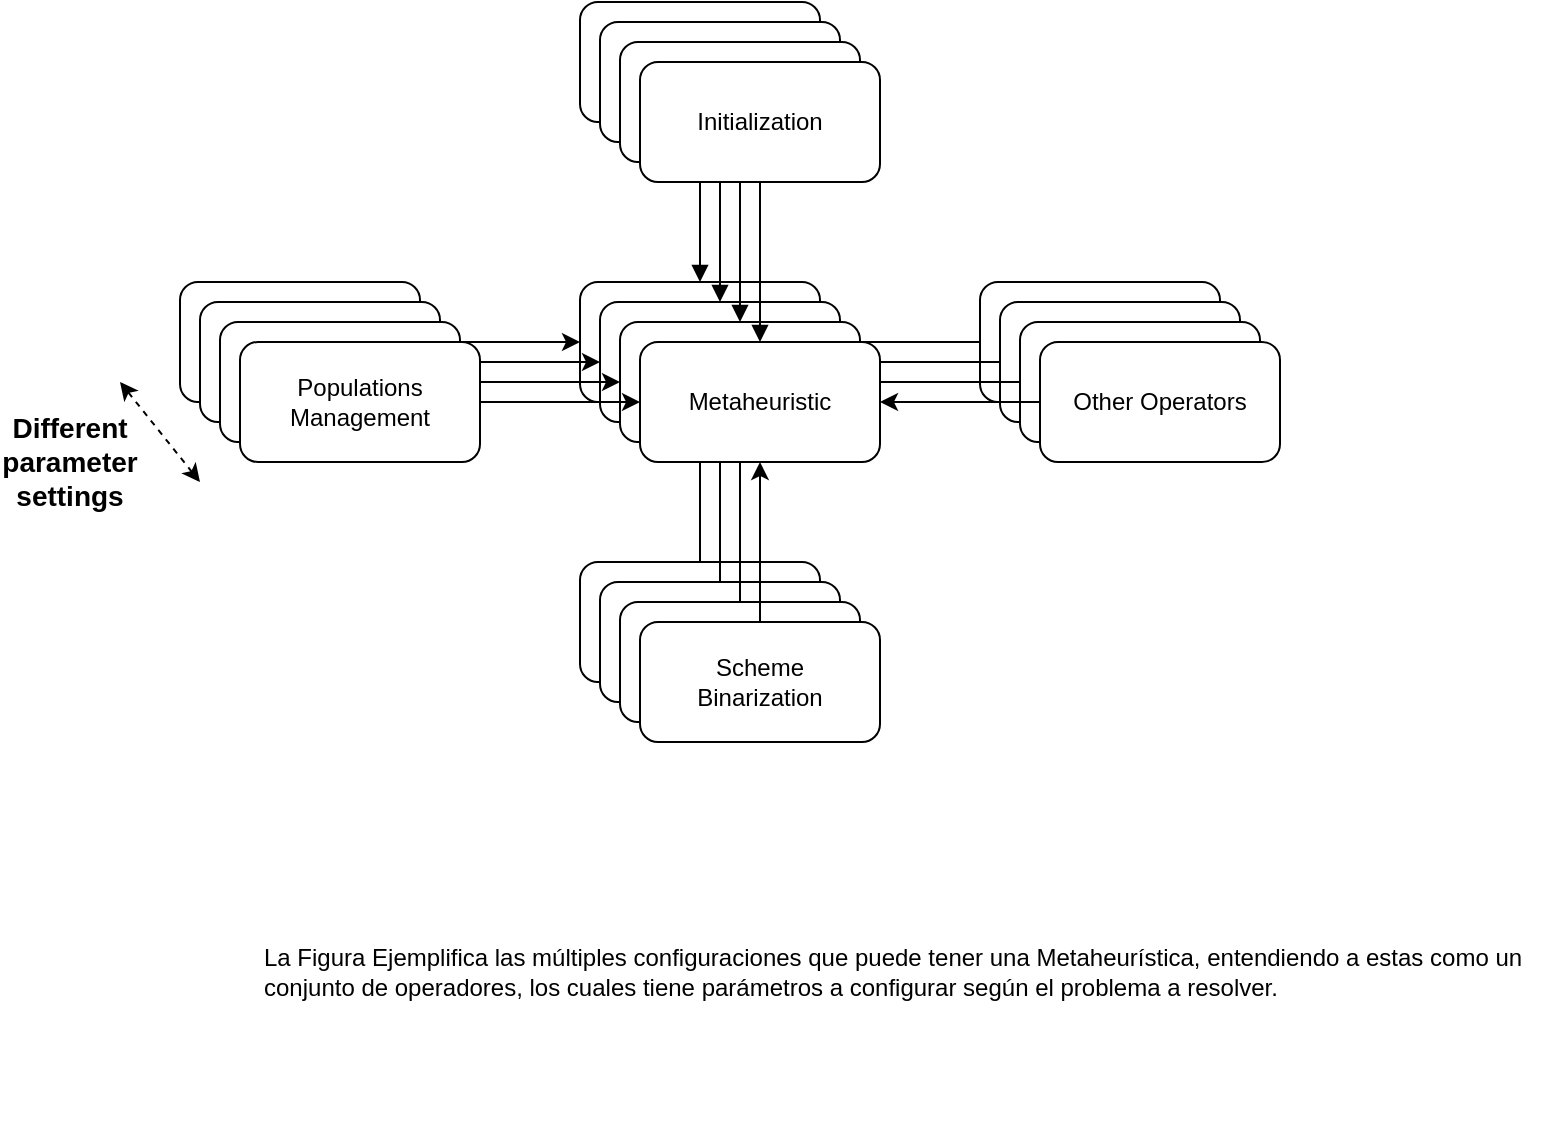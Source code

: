<mxfile version="14.5.3" type="github">
  <diagram id="jDXxqyub9zr2FIyn-q21" name="Page-1">
    <mxGraphModel dx="1922" dy="762" grid="1" gridSize="10" guides="1" tooltips="1" connect="1" arrows="1" fold="1" page="1" pageScale="1" pageWidth="500" pageHeight="500" math="0" shadow="0">
      <root>
        <mxCell id="0" />
        <mxCell id="1" parent="0" />
        <mxCell id="MLhOKFw0f3-GOFA3eTwi-4" value="" style="edgeStyle=orthogonalEdgeStyle;rounded=0;orthogonalLoop=1;jettySize=auto;html=1;endArrow=none;endFill=0;startArrow=block;startFill=1;" edge="1" parent="1" source="MLhOKFw0f3-GOFA3eTwi-2" target="MLhOKFw0f3-GOFA3eTwi-3">
          <mxGeometry relative="1" as="geometry" />
        </mxCell>
        <mxCell id="MLhOKFw0f3-GOFA3eTwi-6" value="" style="edgeStyle=orthogonalEdgeStyle;rounded=0;orthogonalLoop=1;jettySize=auto;html=1;endArrow=none;endFill=0;startArrow=classic;startFill=1;" edge="1" parent="1" source="MLhOKFw0f3-GOFA3eTwi-2" target="MLhOKFw0f3-GOFA3eTwi-5">
          <mxGeometry relative="1" as="geometry" />
        </mxCell>
        <mxCell id="MLhOKFw0f3-GOFA3eTwi-8" value="" style="edgeStyle=orthogonalEdgeStyle;rounded=0;orthogonalLoop=1;jettySize=auto;html=1;endArrow=none;endFill=0;startArrow=classic;startFill=1;" edge="1" parent="1" source="MLhOKFw0f3-GOFA3eTwi-2" target="MLhOKFw0f3-GOFA3eTwi-7">
          <mxGeometry relative="1" as="geometry" />
        </mxCell>
        <mxCell id="MLhOKFw0f3-GOFA3eTwi-10" value="" style="edgeStyle=orthogonalEdgeStyle;rounded=0;orthogonalLoop=1;jettySize=auto;html=1;endArrow=none;endFill=0;startArrow=classic;startFill=1;" edge="1" parent="1" source="MLhOKFw0f3-GOFA3eTwi-2" target="MLhOKFw0f3-GOFA3eTwi-9">
          <mxGeometry relative="1" as="geometry" />
        </mxCell>
        <mxCell id="MLhOKFw0f3-GOFA3eTwi-2" value="Metaheuristic" style="rounded=1;whiteSpace=wrap;html=1;" vertex="1" parent="1">
          <mxGeometry x="-190" y="150" width="120" height="60" as="geometry" />
        </mxCell>
        <mxCell id="MLhOKFw0f3-GOFA3eTwi-3" value="Initialization" style="whiteSpace=wrap;html=1;rounded=1;" vertex="1" parent="1">
          <mxGeometry x="-190" y="10" width="120" height="60" as="geometry" />
        </mxCell>
        <mxCell id="MLhOKFw0f3-GOFA3eTwi-5" value="Populations Management" style="whiteSpace=wrap;html=1;rounded=1;" vertex="1" parent="1">
          <mxGeometry x="-390" y="150" width="120" height="60" as="geometry" />
        </mxCell>
        <mxCell id="MLhOKFw0f3-GOFA3eTwi-7" value="Other Operators" style="whiteSpace=wrap;html=1;rounded=1;" vertex="1" parent="1">
          <mxGeometry x="10" y="150" width="120" height="60" as="geometry" />
        </mxCell>
        <mxCell id="MLhOKFw0f3-GOFA3eTwi-9" value="Local Search" style="whiteSpace=wrap;html=1;rounded=1;" vertex="1" parent="1">
          <mxGeometry x="-190" y="290" width="120" height="60" as="geometry" />
        </mxCell>
        <mxCell id="MLhOKFw0f3-GOFA3eTwi-11" value="" style="edgeStyle=orthogonalEdgeStyle;rounded=0;orthogonalLoop=1;jettySize=auto;html=1;endArrow=none;endFill=0;startArrow=block;startFill=1;" edge="1" parent="1" source="MLhOKFw0f3-GOFA3eTwi-15" target="MLhOKFw0f3-GOFA3eTwi-16">
          <mxGeometry relative="1" as="geometry" />
        </mxCell>
        <mxCell id="MLhOKFw0f3-GOFA3eTwi-12" value="" style="edgeStyle=orthogonalEdgeStyle;rounded=0;orthogonalLoop=1;jettySize=auto;html=1;endArrow=none;endFill=0;startArrow=classic;startFill=1;" edge="1" parent="1" source="MLhOKFw0f3-GOFA3eTwi-15" target="MLhOKFw0f3-GOFA3eTwi-17">
          <mxGeometry relative="1" as="geometry" />
        </mxCell>
        <mxCell id="MLhOKFw0f3-GOFA3eTwi-13" value="" style="edgeStyle=orthogonalEdgeStyle;rounded=0;orthogonalLoop=1;jettySize=auto;html=1;endArrow=none;endFill=0;startArrow=classic;startFill=1;" edge="1" parent="1" source="MLhOKFw0f3-GOFA3eTwi-15" target="MLhOKFw0f3-GOFA3eTwi-18">
          <mxGeometry relative="1" as="geometry" />
        </mxCell>
        <mxCell id="MLhOKFw0f3-GOFA3eTwi-14" value="" style="edgeStyle=orthogonalEdgeStyle;rounded=0;orthogonalLoop=1;jettySize=auto;html=1;endArrow=none;endFill=0;startArrow=classic;startFill=1;" edge="1" parent="1" source="MLhOKFw0f3-GOFA3eTwi-15" target="MLhOKFw0f3-GOFA3eTwi-19">
          <mxGeometry relative="1" as="geometry" />
        </mxCell>
        <mxCell id="MLhOKFw0f3-GOFA3eTwi-15" value="Metaheuristic" style="rounded=1;whiteSpace=wrap;html=1;" vertex="1" parent="1">
          <mxGeometry x="-180" y="160" width="120" height="60" as="geometry" />
        </mxCell>
        <mxCell id="MLhOKFw0f3-GOFA3eTwi-16" value="Initialization" style="whiteSpace=wrap;html=1;rounded=1;" vertex="1" parent="1">
          <mxGeometry x="-180" y="20" width="120" height="60" as="geometry" />
        </mxCell>
        <mxCell id="MLhOKFw0f3-GOFA3eTwi-17" value="Populations Management" style="whiteSpace=wrap;html=1;rounded=1;" vertex="1" parent="1">
          <mxGeometry x="-380" y="160" width="120" height="60" as="geometry" />
        </mxCell>
        <mxCell id="MLhOKFw0f3-GOFA3eTwi-18" value="Other Operators" style="whiteSpace=wrap;html=1;rounded=1;" vertex="1" parent="1">
          <mxGeometry x="20" y="160" width="120" height="60" as="geometry" />
        </mxCell>
        <mxCell id="MLhOKFw0f3-GOFA3eTwi-19" value="Local Search" style="whiteSpace=wrap;html=1;rounded=1;" vertex="1" parent="1">
          <mxGeometry x="-180" y="300" width="120" height="60" as="geometry" />
        </mxCell>
        <mxCell id="MLhOKFw0f3-GOFA3eTwi-20" value="" style="edgeStyle=orthogonalEdgeStyle;rounded=0;orthogonalLoop=1;jettySize=auto;html=1;endArrow=none;endFill=0;startArrow=block;startFill=1;" edge="1" parent="1" source="MLhOKFw0f3-GOFA3eTwi-24" target="MLhOKFw0f3-GOFA3eTwi-25">
          <mxGeometry relative="1" as="geometry" />
        </mxCell>
        <mxCell id="MLhOKFw0f3-GOFA3eTwi-21" value="" style="edgeStyle=orthogonalEdgeStyle;rounded=0;orthogonalLoop=1;jettySize=auto;html=1;endArrow=none;endFill=0;startArrow=classic;startFill=1;" edge="1" parent="1" source="MLhOKFw0f3-GOFA3eTwi-24" target="MLhOKFw0f3-GOFA3eTwi-26">
          <mxGeometry relative="1" as="geometry" />
        </mxCell>
        <mxCell id="MLhOKFw0f3-GOFA3eTwi-22" value="" style="edgeStyle=orthogonalEdgeStyle;rounded=0;orthogonalLoop=1;jettySize=auto;html=1;endArrow=none;endFill=0;startArrow=classic;startFill=1;" edge="1" parent="1" source="MLhOKFw0f3-GOFA3eTwi-24" target="MLhOKFw0f3-GOFA3eTwi-27">
          <mxGeometry relative="1" as="geometry" />
        </mxCell>
        <mxCell id="MLhOKFw0f3-GOFA3eTwi-23" value="" style="edgeStyle=orthogonalEdgeStyle;rounded=0;orthogonalLoop=1;jettySize=auto;html=1;endArrow=none;endFill=0;startArrow=classic;startFill=1;" edge="1" parent="1" source="MLhOKFw0f3-GOFA3eTwi-24" target="MLhOKFw0f3-GOFA3eTwi-28">
          <mxGeometry relative="1" as="geometry" />
        </mxCell>
        <mxCell id="MLhOKFw0f3-GOFA3eTwi-24" value="Metaheuristic" style="rounded=1;whiteSpace=wrap;html=1;" vertex="1" parent="1">
          <mxGeometry x="-170" y="170" width="120" height="60" as="geometry" />
        </mxCell>
        <mxCell id="MLhOKFw0f3-GOFA3eTwi-25" value="Initialization" style="whiteSpace=wrap;html=1;rounded=1;" vertex="1" parent="1">
          <mxGeometry x="-170" y="30" width="120" height="60" as="geometry" />
        </mxCell>
        <mxCell id="MLhOKFw0f3-GOFA3eTwi-26" value="Populations Management" style="whiteSpace=wrap;html=1;rounded=1;" vertex="1" parent="1">
          <mxGeometry x="-370" y="170" width="120" height="60" as="geometry" />
        </mxCell>
        <mxCell id="MLhOKFw0f3-GOFA3eTwi-27" value="Other Operators" style="whiteSpace=wrap;html=1;rounded=1;" vertex="1" parent="1">
          <mxGeometry x="30" y="170" width="120" height="60" as="geometry" />
        </mxCell>
        <mxCell id="MLhOKFw0f3-GOFA3eTwi-28" value="Local Search" style="whiteSpace=wrap;html=1;rounded=1;" vertex="1" parent="1">
          <mxGeometry x="-170" y="310" width="120" height="60" as="geometry" />
        </mxCell>
        <mxCell id="MLhOKFw0f3-GOFA3eTwi-29" value="" style="edgeStyle=orthogonalEdgeStyle;rounded=0;orthogonalLoop=1;jettySize=auto;html=1;endArrow=none;endFill=0;startArrow=block;startFill=1;" edge="1" parent="1" source="MLhOKFw0f3-GOFA3eTwi-33" target="MLhOKFw0f3-GOFA3eTwi-34">
          <mxGeometry relative="1" as="geometry" />
        </mxCell>
        <mxCell id="MLhOKFw0f3-GOFA3eTwi-30" value="" style="edgeStyle=orthogonalEdgeStyle;rounded=0;orthogonalLoop=1;jettySize=auto;html=1;startArrow=classic;startFill=1;endArrow=none;endFill=0;" edge="1" parent="1" source="MLhOKFw0f3-GOFA3eTwi-33" target="MLhOKFw0f3-GOFA3eTwi-35">
          <mxGeometry relative="1" as="geometry" />
        </mxCell>
        <mxCell id="MLhOKFw0f3-GOFA3eTwi-31" value="" style="edgeStyle=orthogonalEdgeStyle;rounded=0;orthogonalLoop=1;jettySize=auto;html=1;endArrow=none;endFill=0;startArrow=classic;startFill=1;" edge="1" parent="1" source="MLhOKFw0f3-GOFA3eTwi-33" target="MLhOKFw0f3-GOFA3eTwi-36">
          <mxGeometry relative="1" as="geometry" />
        </mxCell>
        <mxCell id="MLhOKFw0f3-GOFA3eTwi-32" value="" style="edgeStyle=orthogonalEdgeStyle;rounded=0;orthogonalLoop=1;jettySize=auto;html=1;endArrow=none;endFill=0;startArrow=classic;startFill=1;" edge="1" parent="1" source="MLhOKFw0f3-GOFA3eTwi-33" target="MLhOKFw0f3-GOFA3eTwi-37">
          <mxGeometry relative="1" as="geometry" />
        </mxCell>
        <mxCell id="MLhOKFw0f3-GOFA3eTwi-33" value="Metaheuristic" style="rounded=1;whiteSpace=wrap;html=1;" vertex="1" parent="1">
          <mxGeometry x="-160" y="180" width="120" height="60" as="geometry" />
        </mxCell>
        <mxCell id="MLhOKFw0f3-GOFA3eTwi-34" value="Initialization" style="whiteSpace=wrap;html=1;rounded=1;" vertex="1" parent="1">
          <mxGeometry x="-160" y="40" width="120" height="60" as="geometry" />
        </mxCell>
        <mxCell id="MLhOKFw0f3-GOFA3eTwi-35" value="Populations Management" style="whiteSpace=wrap;html=1;rounded=1;" vertex="1" parent="1">
          <mxGeometry x="-360" y="180" width="120" height="60" as="geometry" />
        </mxCell>
        <mxCell id="MLhOKFw0f3-GOFA3eTwi-36" value="Other Operators" style="whiteSpace=wrap;html=1;rounded=1;" vertex="1" parent="1">
          <mxGeometry x="40" y="180" width="120" height="60" as="geometry" />
        </mxCell>
        <mxCell id="MLhOKFw0f3-GOFA3eTwi-37" value="Scheme &lt;br&gt;Binarization" style="whiteSpace=wrap;html=1;rounded=1;" vertex="1" parent="1">
          <mxGeometry x="-160" y="320" width="120" height="60" as="geometry" />
        </mxCell>
        <mxCell id="MLhOKFw0f3-GOFA3eTwi-39" value="" style="endArrow=classic;startArrow=classic;html=1;dashed=1;" edge="1" parent="1">
          <mxGeometry width="50" height="50" relative="1" as="geometry">
            <mxPoint x="-380" y="250" as="sourcePoint" />
            <mxPoint x="-420" y="200" as="targetPoint" />
          </mxGeometry>
        </mxCell>
        <mxCell id="MLhOKFw0f3-GOFA3eTwi-40" value="&lt;font style=&quot;font-size: 14px&quot;&gt;&lt;b&gt;Different parameter settings&lt;/b&gt;&lt;/font&gt;" style="text;html=1;strokeColor=none;fillColor=none;align=center;verticalAlign=middle;whiteSpace=wrap;rounded=0;" vertex="1" parent="1">
          <mxGeometry x="-480" y="210" width="70" height="60" as="geometry" />
        </mxCell>
        <mxCell id="MLhOKFw0f3-GOFA3eTwi-46" value="&lt;blockquote style=&quot;margin: 0 0 0 40px ; border: none ; padding: 0px&quot;&gt;La Figura Ejemplifica las múltiples configuraciones que puede tener una Metaheurística, entendiendo a estas como un conjunto de operadores, los cuales tiene parámetros a configurar según el problema a resolver.&lt;/blockquote&gt;" style="text;html=1;strokeColor=none;fillColor=none;align=left;verticalAlign=middle;whiteSpace=wrap;rounded=0;" vertex="1" parent="1">
          <mxGeometry x="-390" y="420" width="680" height="150" as="geometry" />
        </mxCell>
      </root>
    </mxGraphModel>
  </diagram>
</mxfile>

